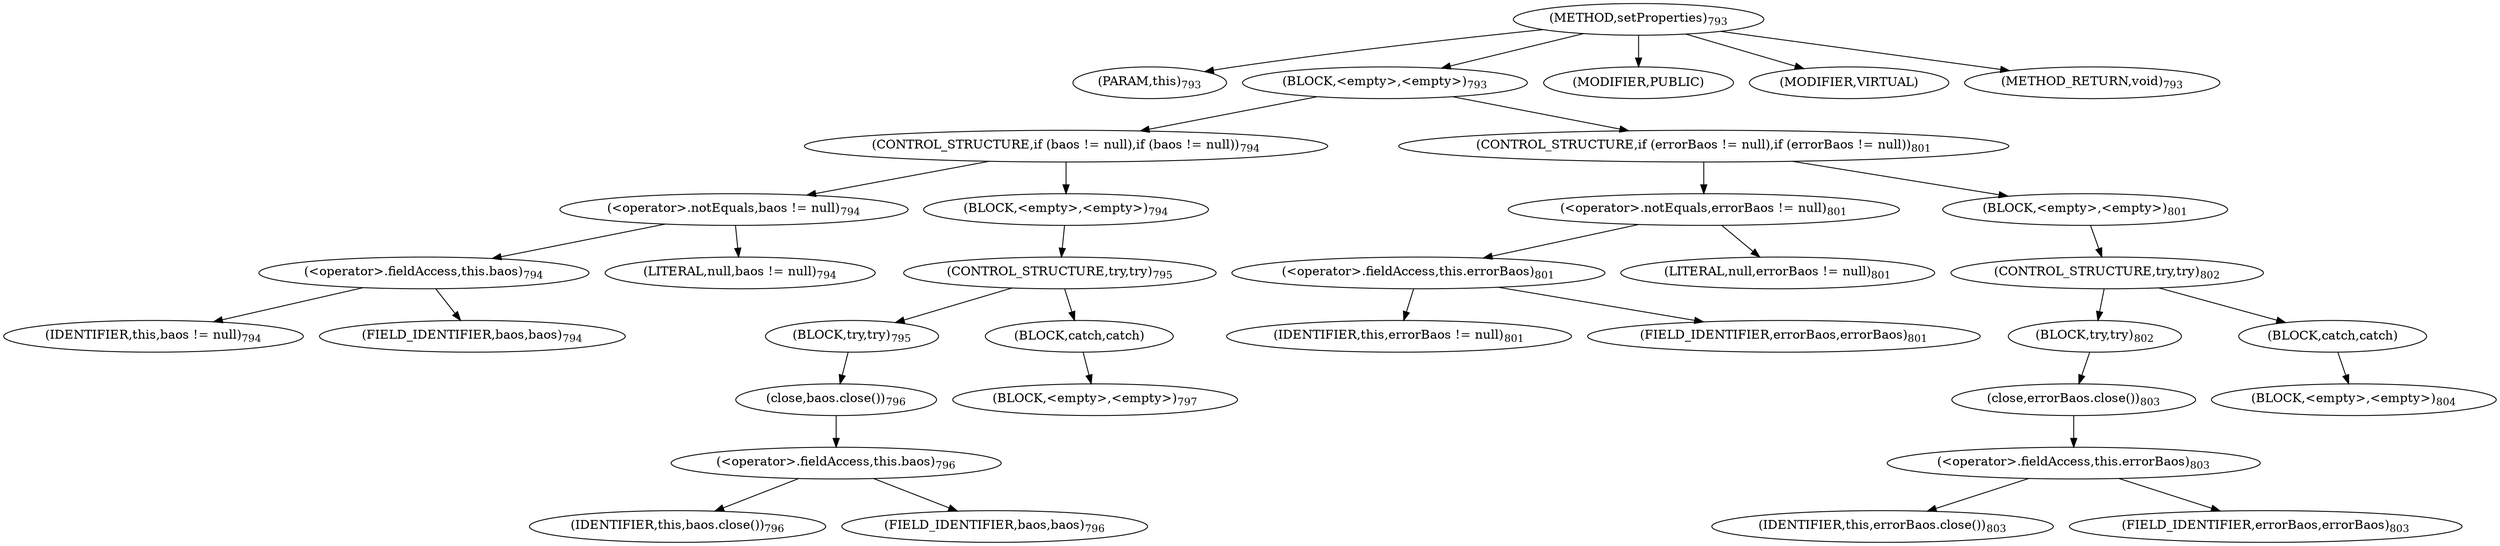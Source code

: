 digraph "setProperties" {  
"2018" [label = <(METHOD,setProperties)<SUB>793</SUB>> ]
"2019" [label = <(PARAM,this)<SUB>793</SUB>> ]
"2020" [label = <(BLOCK,&lt;empty&gt;,&lt;empty&gt;)<SUB>793</SUB>> ]
"2021" [label = <(CONTROL_STRUCTURE,if (baos != null),if (baos != null))<SUB>794</SUB>> ]
"2022" [label = <(&lt;operator&gt;.notEquals,baos != null)<SUB>794</SUB>> ]
"2023" [label = <(&lt;operator&gt;.fieldAccess,this.baos)<SUB>794</SUB>> ]
"2024" [label = <(IDENTIFIER,this,baos != null)<SUB>794</SUB>> ]
"2025" [label = <(FIELD_IDENTIFIER,baos,baos)<SUB>794</SUB>> ]
"2026" [label = <(LITERAL,null,baos != null)<SUB>794</SUB>> ]
"2027" [label = <(BLOCK,&lt;empty&gt;,&lt;empty&gt;)<SUB>794</SUB>> ]
"2028" [label = <(CONTROL_STRUCTURE,try,try)<SUB>795</SUB>> ]
"2029" [label = <(BLOCK,try,try)<SUB>795</SUB>> ]
"2030" [label = <(close,baos.close())<SUB>796</SUB>> ]
"2031" [label = <(&lt;operator&gt;.fieldAccess,this.baos)<SUB>796</SUB>> ]
"2032" [label = <(IDENTIFIER,this,baos.close())<SUB>796</SUB>> ]
"2033" [label = <(FIELD_IDENTIFIER,baos,baos)<SUB>796</SUB>> ]
"2034" [label = <(BLOCK,catch,catch)> ]
"2035" [label = <(BLOCK,&lt;empty&gt;,&lt;empty&gt;)<SUB>797</SUB>> ]
"2036" [label = <(CONTROL_STRUCTURE,if (errorBaos != null),if (errorBaos != null))<SUB>801</SUB>> ]
"2037" [label = <(&lt;operator&gt;.notEquals,errorBaos != null)<SUB>801</SUB>> ]
"2038" [label = <(&lt;operator&gt;.fieldAccess,this.errorBaos)<SUB>801</SUB>> ]
"2039" [label = <(IDENTIFIER,this,errorBaos != null)<SUB>801</SUB>> ]
"2040" [label = <(FIELD_IDENTIFIER,errorBaos,errorBaos)<SUB>801</SUB>> ]
"2041" [label = <(LITERAL,null,errorBaos != null)<SUB>801</SUB>> ]
"2042" [label = <(BLOCK,&lt;empty&gt;,&lt;empty&gt;)<SUB>801</SUB>> ]
"2043" [label = <(CONTROL_STRUCTURE,try,try)<SUB>802</SUB>> ]
"2044" [label = <(BLOCK,try,try)<SUB>802</SUB>> ]
"2045" [label = <(close,errorBaos.close())<SUB>803</SUB>> ]
"2046" [label = <(&lt;operator&gt;.fieldAccess,this.errorBaos)<SUB>803</SUB>> ]
"2047" [label = <(IDENTIFIER,this,errorBaos.close())<SUB>803</SUB>> ]
"2048" [label = <(FIELD_IDENTIFIER,errorBaos,errorBaos)<SUB>803</SUB>> ]
"2049" [label = <(BLOCK,catch,catch)> ]
"2050" [label = <(BLOCK,&lt;empty&gt;,&lt;empty&gt;)<SUB>804</SUB>> ]
"2051" [label = <(MODIFIER,PUBLIC)> ]
"2052" [label = <(MODIFIER,VIRTUAL)> ]
"2053" [label = <(METHOD_RETURN,void)<SUB>793</SUB>> ]
  "2018" -> "2019" 
  "2018" -> "2020" 
  "2018" -> "2051" 
  "2018" -> "2052" 
  "2018" -> "2053" 
  "2020" -> "2021" 
  "2020" -> "2036" 
  "2021" -> "2022" 
  "2021" -> "2027" 
  "2022" -> "2023" 
  "2022" -> "2026" 
  "2023" -> "2024" 
  "2023" -> "2025" 
  "2027" -> "2028" 
  "2028" -> "2029" 
  "2028" -> "2034" 
  "2029" -> "2030" 
  "2030" -> "2031" 
  "2031" -> "2032" 
  "2031" -> "2033" 
  "2034" -> "2035" 
  "2036" -> "2037" 
  "2036" -> "2042" 
  "2037" -> "2038" 
  "2037" -> "2041" 
  "2038" -> "2039" 
  "2038" -> "2040" 
  "2042" -> "2043" 
  "2043" -> "2044" 
  "2043" -> "2049" 
  "2044" -> "2045" 
  "2045" -> "2046" 
  "2046" -> "2047" 
  "2046" -> "2048" 
  "2049" -> "2050" 
}
